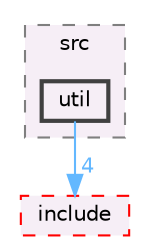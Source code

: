 digraph "becommons/src/util"
{
 // LATEX_PDF_SIZE
  bgcolor="transparent";
  edge [fontname=Helvetica,fontsize=10,labelfontname=Helvetica,labelfontsize=10];
  node [fontname=Helvetica,fontsize=10,shape=box,height=0.2,width=0.4];
  compound=true
  subgraph clusterdir_c4122870b4eb0ef02862e41dabd11367 {
    graph [ bgcolor="#f6eef6", pencolor="grey50", label="src", fontname=Helvetica,fontsize=10 style="filled,dashed", URL="dir_c4122870b4eb0ef02862e41dabd11367.html",tooltip=""]
  dir_6af0bd49f59f8f835a80fb3f160625bc [label="util", fillcolor="#f6eef6", color="grey25", style="filled,bold", URL="dir_6af0bd49f59f8f835a80fb3f160625bc.html",tooltip=""];
  }
  dir_9a744b5567c265deacf566b467d8af59 [label="include", fillcolor="#f6eef6", color="red", style="filled,dashed", URL="dir_9a744b5567c265deacf566b467d8af59.html",tooltip=""];
  dir_6af0bd49f59f8f835a80fb3f160625bc->dir_9a744b5567c265deacf566b467d8af59 [headlabel="4", labeldistance=1.5 headhref="dir_000028_000011.html" href="dir_000028_000011.html" color="steelblue1" fontcolor="steelblue1"];
}
